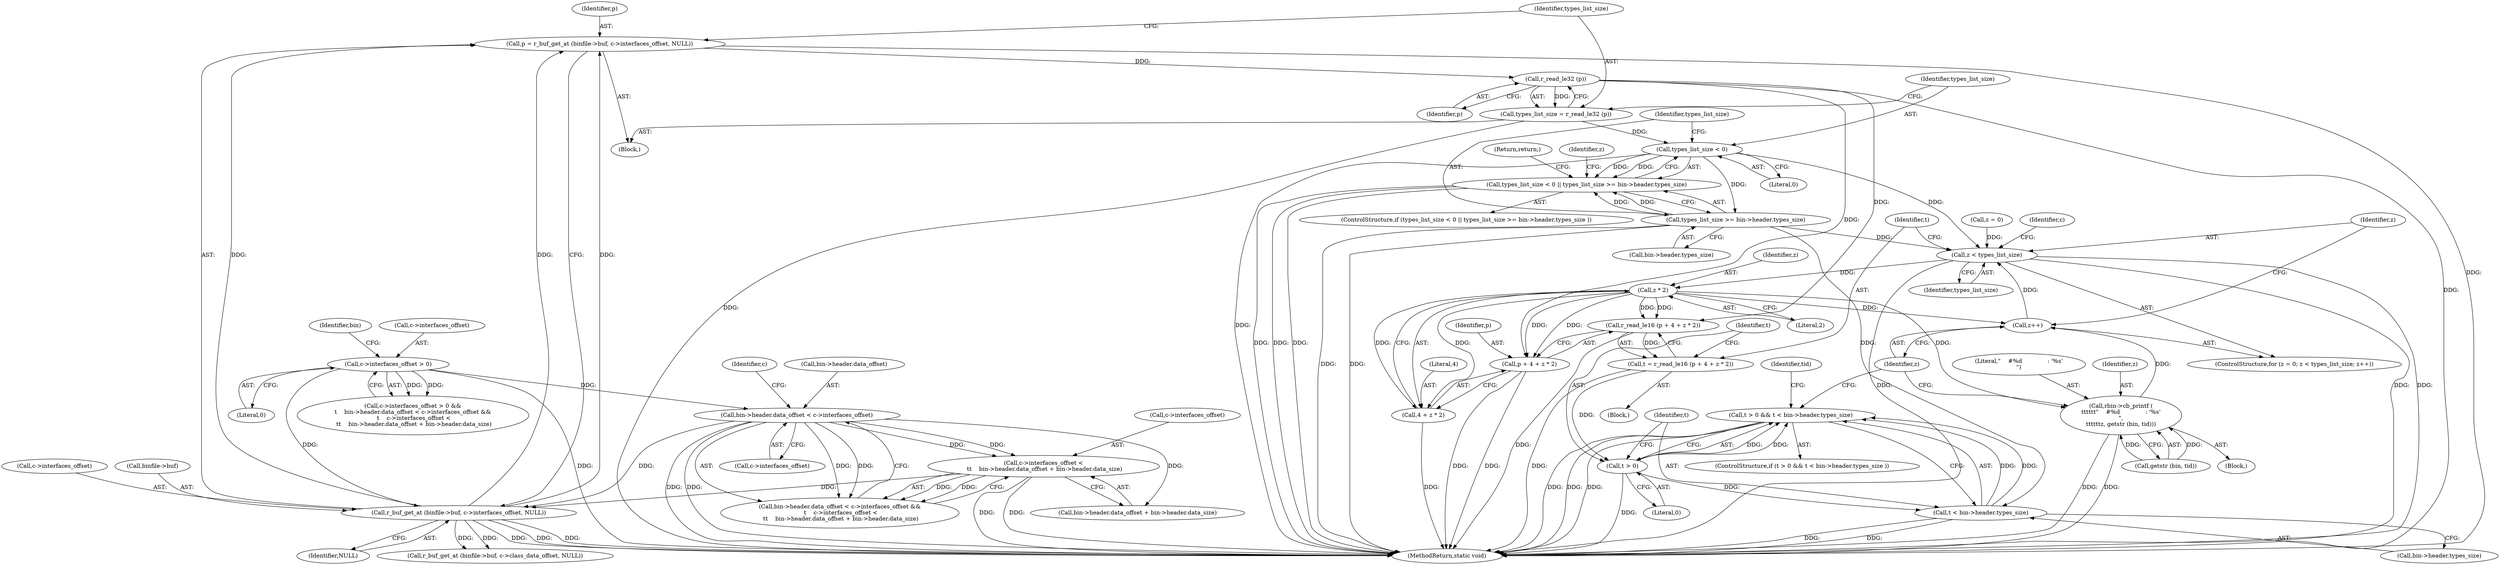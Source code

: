 digraph "0_radare2_1ea23bd6040441a21fbcfba69dce9a01af03f989@API" {
"1000284" [label="(Call,r_read_le32 (p))"];
"1000271" [label="(Call,p = r_buf_get_at (binfile->buf, c->interfaces_offset, NULL))"];
"1000273" [label="(Call,r_buf_get_at (binfile->buf, c->interfaces_offset, NULL))"];
"1000246" [label="(Call,bin->header.data_offset < c->interfaces_offset)"];
"1000240" [label="(Call,c->interfaces_offset > 0)"];
"1000255" [label="(Call,c->interfaces_offset <\n \t\t    bin->header.data_offset + bin->header.data_size)"];
"1000282" [label="(Call,types_list_size = r_read_le32 (p))"];
"1000288" [label="(Call,types_list_size < 0)"];
"1000287" [label="(Call,types_list_size < 0 || types_list_size >= bin->header.types_size)"];
"1000291" [label="(Call,types_list_size >= bin->header.types_size)"];
"1000304" [label="(Call,z < types_list_size)"];
"1000318" [label="(Call,z * 2)"];
"1000307" [label="(Call,z++)"];
"1000313" [label="(Call,r_read_le16 (p + 4 + z * 2))"];
"1000311" [label="(Call,t = r_read_le16 (p + 4 + z * 2))"];
"1000323" [label="(Call,t > 0)"];
"1000322" [label="(Call,t > 0 && t < bin->header.types_size)"];
"1000326" [label="(Call,t < bin->header.types_size)"];
"1000314" [label="(Call,p + 4 + z * 2)"];
"1000316" [label="(Call,4 + z * 2)"];
"1000347" [label="(Call,rbin->cb_printf (\n\t\t\t\t\t\t\"    #%d              : '%s'\n\",\n\t\t\t\t\t\tz, getstr (bin, tid)))"];
"1000313" [label="(Call,r_read_le16 (p + 4 + z * 2))"];
"1000293" [label="(Call,bin->header.types_size)"];
"1000325" [label="(Literal,0)"];
"1000311" [label="(Call,t = r_read_le16 (p + 4 + z * 2))"];
"1000317" [label="(Literal,4)"];
"1000302" [label="(Identifier,z)"];
"1000309" [label="(Block,)"];
"1000280" [label="(Identifier,NULL)"];
"1000291" [label="(Call,types_list_size >= bin->header.types_size)"];
"1000255" [label="(Call,c->interfaces_offset <\n \t\t    bin->header.data_offset + bin->header.data_size)"];
"1000401" [label="(Call,r_buf_get_at (binfile->buf, c->class_data_offset, NULL))"];
"1000257" [label="(Identifier,c)"];
"1000347" [label="(Call,rbin->cb_printf (\n\t\t\t\t\t\t\"    #%d              : '%s'\n\",\n\t\t\t\t\t\tz, getstr (bin, tid)))"];
"1000289" [label="(Identifier,types_list_size)"];
"1000277" [label="(Call,c->interfaces_offset)"];
"1000246" [label="(Call,bin->header.data_offset < c->interfaces_offset)"];
"1000307" [label="(Call,z++)"];
"1000324" [label="(Identifier,t)"];
"1000322" [label="(Call,t > 0 && t < bin->header.types_size)"];
"1000256" [label="(Call,c->interfaces_offset)"];
"1000290" [label="(Literal,0)"];
"1000346" [label="(Block,)"];
"1000319" [label="(Identifier,z)"];
"1000327" [label="(Identifier,t)"];
"1000326" [label="(Call,t < bin->header.types_size)"];
"1000240" [label="(Call,c->interfaces_offset > 0)"];
"1000318" [label="(Call,z * 2)"];
"1000285" [label="(Identifier,p)"];
"1000312" [label="(Identifier,t)"];
"1000348" [label="(Literal,\"    #%d              : '%s'\n\")"];
"1000314" [label="(Call,p + 4 + z * 2)"];
"1000286" [label="(ControlStructure,if (types_list_size < 0 || types_list_size >= bin->header.types_size ))"];
"1000597" [label="(MethodReturn,static void)"];
"1000241" [label="(Call,c->interfaces_offset)"];
"1000283" [label="(Identifier,types_list_size)"];
"1000287" [label="(Call,types_list_size < 0 || types_list_size >= bin->header.types_size)"];
"1000282" [label="(Call,types_list_size = r_read_le32 (p))"];
"1000259" [label="(Call,bin->header.data_offset + bin->header.data_size)"];
"1000316" [label="(Call,4 + z * 2)"];
"1000239" [label="(Call,c->interfaces_offset > 0 &&\n\t    bin->header.data_offset < c->interfaces_offset &&\n \t    c->interfaces_offset <\n \t\t    bin->header.data_offset + bin->header.data_size)"];
"1000252" [label="(Call,c->interfaces_offset)"];
"1000284" [label="(Call,r_read_le32 (p))"];
"1000247" [label="(Call,bin->header.data_offset)"];
"1000301" [label="(Call,z = 0)"];
"1000245" [label="(Call,bin->header.data_offset < c->interfaces_offset &&\n \t    c->interfaces_offset <\n \t\t    bin->header.data_offset + bin->header.data_size)"];
"1000288" [label="(Call,types_list_size < 0)"];
"1000244" [label="(Literal,0)"];
"1000308" [label="(Identifier,z)"];
"1000328" [label="(Call,bin->header.types_size)"];
"1000299" [label="(Return,return;)"];
"1000272" [label="(Identifier,p)"];
"1000304" [label="(Call,z < types_list_size)"];
"1000350" [label="(Call,getstr (bin, tid))"];
"1000300" [label="(ControlStructure,for (z = 0; z < types_list_size; z++))"];
"1000306" [label="(Identifier,types_list_size)"];
"1000305" [label="(Identifier,z)"];
"1000356" [label="(Identifier,c)"];
"1000320" [label="(Literal,2)"];
"1000323" [label="(Call,t > 0)"];
"1000321" [label="(ControlStructure,if (t > 0 && t < bin->header.types_size ))"];
"1000273" [label="(Call,r_buf_get_at (binfile->buf, c->interfaces_offset, NULL))"];
"1000270" [label="(Block,)"];
"1000249" [label="(Identifier,bin)"];
"1000292" [label="(Identifier,types_list_size)"];
"1000274" [label="(Call,binfile->buf)"];
"1000271" [label="(Call,p = r_buf_get_at (binfile->buf, c->interfaces_offset, NULL))"];
"1000336" [label="(Identifier,tid)"];
"1000349" [label="(Identifier,z)"];
"1000315" [label="(Identifier,p)"];
"1000284" -> "1000282"  [label="AST: "];
"1000284" -> "1000285"  [label="CFG: "];
"1000285" -> "1000284"  [label="AST: "];
"1000282" -> "1000284"  [label="CFG: "];
"1000284" -> "1000597"  [label="DDG: "];
"1000284" -> "1000282"  [label="DDG: "];
"1000271" -> "1000284"  [label="DDG: "];
"1000284" -> "1000313"  [label="DDG: "];
"1000284" -> "1000314"  [label="DDG: "];
"1000271" -> "1000270"  [label="AST: "];
"1000271" -> "1000273"  [label="CFG: "];
"1000272" -> "1000271"  [label="AST: "];
"1000273" -> "1000271"  [label="AST: "];
"1000283" -> "1000271"  [label="CFG: "];
"1000271" -> "1000597"  [label="DDG: "];
"1000273" -> "1000271"  [label="DDG: "];
"1000273" -> "1000271"  [label="DDG: "];
"1000273" -> "1000271"  [label="DDG: "];
"1000273" -> "1000280"  [label="CFG: "];
"1000274" -> "1000273"  [label="AST: "];
"1000277" -> "1000273"  [label="AST: "];
"1000280" -> "1000273"  [label="AST: "];
"1000273" -> "1000597"  [label="DDG: "];
"1000273" -> "1000597"  [label="DDG: "];
"1000273" -> "1000597"  [label="DDG: "];
"1000246" -> "1000273"  [label="DDG: "];
"1000255" -> "1000273"  [label="DDG: "];
"1000240" -> "1000273"  [label="DDG: "];
"1000273" -> "1000401"  [label="DDG: "];
"1000273" -> "1000401"  [label="DDG: "];
"1000246" -> "1000245"  [label="AST: "];
"1000246" -> "1000252"  [label="CFG: "];
"1000247" -> "1000246"  [label="AST: "];
"1000252" -> "1000246"  [label="AST: "];
"1000257" -> "1000246"  [label="CFG: "];
"1000245" -> "1000246"  [label="CFG: "];
"1000246" -> "1000597"  [label="DDG: "];
"1000246" -> "1000597"  [label="DDG: "];
"1000246" -> "1000245"  [label="DDG: "];
"1000246" -> "1000245"  [label="DDG: "];
"1000240" -> "1000246"  [label="DDG: "];
"1000246" -> "1000255"  [label="DDG: "];
"1000246" -> "1000255"  [label="DDG: "];
"1000246" -> "1000259"  [label="DDG: "];
"1000240" -> "1000239"  [label="AST: "];
"1000240" -> "1000244"  [label="CFG: "];
"1000241" -> "1000240"  [label="AST: "];
"1000244" -> "1000240"  [label="AST: "];
"1000249" -> "1000240"  [label="CFG: "];
"1000239" -> "1000240"  [label="CFG: "];
"1000240" -> "1000597"  [label="DDG: "];
"1000240" -> "1000239"  [label="DDG: "];
"1000240" -> "1000239"  [label="DDG: "];
"1000255" -> "1000245"  [label="AST: "];
"1000255" -> "1000259"  [label="CFG: "];
"1000256" -> "1000255"  [label="AST: "];
"1000259" -> "1000255"  [label="AST: "];
"1000245" -> "1000255"  [label="CFG: "];
"1000255" -> "1000597"  [label="DDG: "];
"1000255" -> "1000597"  [label="DDG: "];
"1000255" -> "1000245"  [label="DDG: "];
"1000255" -> "1000245"  [label="DDG: "];
"1000282" -> "1000270"  [label="AST: "];
"1000283" -> "1000282"  [label="AST: "];
"1000289" -> "1000282"  [label="CFG: "];
"1000282" -> "1000597"  [label="DDG: "];
"1000282" -> "1000288"  [label="DDG: "];
"1000288" -> "1000287"  [label="AST: "];
"1000288" -> "1000290"  [label="CFG: "];
"1000289" -> "1000288"  [label="AST: "];
"1000290" -> "1000288"  [label="AST: "];
"1000292" -> "1000288"  [label="CFG: "];
"1000287" -> "1000288"  [label="CFG: "];
"1000288" -> "1000597"  [label="DDG: "];
"1000288" -> "1000287"  [label="DDG: "];
"1000288" -> "1000287"  [label="DDG: "];
"1000288" -> "1000291"  [label="DDG: "];
"1000288" -> "1000304"  [label="DDG: "];
"1000287" -> "1000286"  [label="AST: "];
"1000287" -> "1000291"  [label="CFG: "];
"1000291" -> "1000287"  [label="AST: "];
"1000299" -> "1000287"  [label="CFG: "];
"1000302" -> "1000287"  [label="CFG: "];
"1000287" -> "1000597"  [label="DDG: "];
"1000287" -> "1000597"  [label="DDG: "];
"1000287" -> "1000597"  [label="DDG: "];
"1000291" -> "1000287"  [label="DDG: "];
"1000291" -> "1000287"  [label="DDG: "];
"1000291" -> "1000293"  [label="CFG: "];
"1000292" -> "1000291"  [label="AST: "];
"1000293" -> "1000291"  [label="AST: "];
"1000291" -> "1000597"  [label="DDG: "];
"1000291" -> "1000597"  [label="DDG: "];
"1000291" -> "1000304"  [label="DDG: "];
"1000291" -> "1000326"  [label="DDG: "];
"1000304" -> "1000300"  [label="AST: "];
"1000304" -> "1000306"  [label="CFG: "];
"1000305" -> "1000304"  [label="AST: "];
"1000306" -> "1000304"  [label="AST: "];
"1000312" -> "1000304"  [label="CFG: "];
"1000356" -> "1000304"  [label="CFG: "];
"1000304" -> "1000597"  [label="DDG: "];
"1000304" -> "1000597"  [label="DDG: "];
"1000304" -> "1000597"  [label="DDG: "];
"1000301" -> "1000304"  [label="DDG: "];
"1000307" -> "1000304"  [label="DDG: "];
"1000304" -> "1000318"  [label="DDG: "];
"1000318" -> "1000316"  [label="AST: "];
"1000318" -> "1000320"  [label="CFG: "];
"1000319" -> "1000318"  [label="AST: "];
"1000320" -> "1000318"  [label="AST: "];
"1000316" -> "1000318"  [label="CFG: "];
"1000318" -> "1000307"  [label="DDG: "];
"1000318" -> "1000313"  [label="DDG: "];
"1000318" -> "1000313"  [label="DDG: "];
"1000318" -> "1000314"  [label="DDG: "];
"1000318" -> "1000314"  [label="DDG: "];
"1000318" -> "1000316"  [label="DDG: "];
"1000318" -> "1000316"  [label="DDG: "];
"1000318" -> "1000347"  [label="DDG: "];
"1000307" -> "1000300"  [label="AST: "];
"1000307" -> "1000308"  [label="CFG: "];
"1000308" -> "1000307"  [label="AST: "];
"1000305" -> "1000307"  [label="CFG: "];
"1000347" -> "1000307"  [label="DDG: "];
"1000313" -> "1000311"  [label="AST: "];
"1000313" -> "1000314"  [label="CFG: "];
"1000314" -> "1000313"  [label="AST: "];
"1000311" -> "1000313"  [label="CFG: "];
"1000313" -> "1000597"  [label="DDG: "];
"1000313" -> "1000311"  [label="DDG: "];
"1000311" -> "1000309"  [label="AST: "];
"1000312" -> "1000311"  [label="AST: "];
"1000324" -> "1000311"  [label="CFG: "];
"1000311" -> "1000597"  [label="DDG: "];
"1000311" -> "1000323"  [label="DDG: "];
"1000323" -> "1000322"  [label="AST: "];
"1000323" -> "1000325"  [label="CFG: "];
"1000324" -> "1000323"  [label="AST: "];
"1000325" -> "1000323"  [label="AST: "];
"1000327" -> "1000323"  [label="CFG: "];
"1000322" -> "1000323"  [label="CFG: "];
"1000323" -> "1000597"  [label="DDG: "];
"1000323" -> "1000322"  [label="DDG: "];
"1000323" -> "1000322"  [label="DDG: "];
"1000323" -> "1000326"  [label="DDG: "];
"1000322" -> "1000321"  [label="AST: "];
"1000322" -> "1000326"  [label="CFG: "];
"1000326" -> "1000322"  [label="AST: "];
"1000336" -> "1000322"  [label="CFG: "];
"1000308" -> "1000322"  [label="CFG: "];
"1000322" -> "1000597"  [label="DDG: "];
"1000322" -> "1000597"  [label="DDG: "];
"1000322" -> "1000597"  [label="DDG: "];
"1000326" -> "1000322"  [label="DDG: "];
"1000326" -> "1000322"  [label="DDG: "];
"1000326" -> "1000328"  [label="CFG: "];
"1000327" -> "1000326"  [label="AST: "];
"1000328" -> "1000326"  [label="AST: "];
"1000326" -> "1000597"  [label="DDG: "];
"1000326" -> "1000597"  [label="DDG: "];
"1000314" -> "1000316"  [label="CFG: "];
"1000315" -> "1000314"  [label="AST: "];
"1000316" -> "1000314"  [label="AST: "];
"1000314" -> "1000597"  [label="DDG: "];
"1000314" -> "1000597"  [label="DDG: "];
"1000317" -> "1000316"  [label="AST: "];
"1000316" -> "1000597"  [label="DDG: "];
"1000347" -> "1000346"  [label="AST: "];
"1000347" -> "1000350"  [label="CFG: "];
"1000348" -> "1000347"  [label="AST: "];
"1000349" -> "1000347"  [label="AST: "];
"1000350" -> "1000347"  [label="AST: "];
"1000308" -> "1000347"  [label="CFG: "];
"1000347" -> "1000597"  [label="DDG: "];
"1000347" -> "1000597"  [label="DDG: "];
"1000350" -> "1000347"  [label="DDG: "];
"1000350" -> "1000347"  [label="DDG: "];
}

